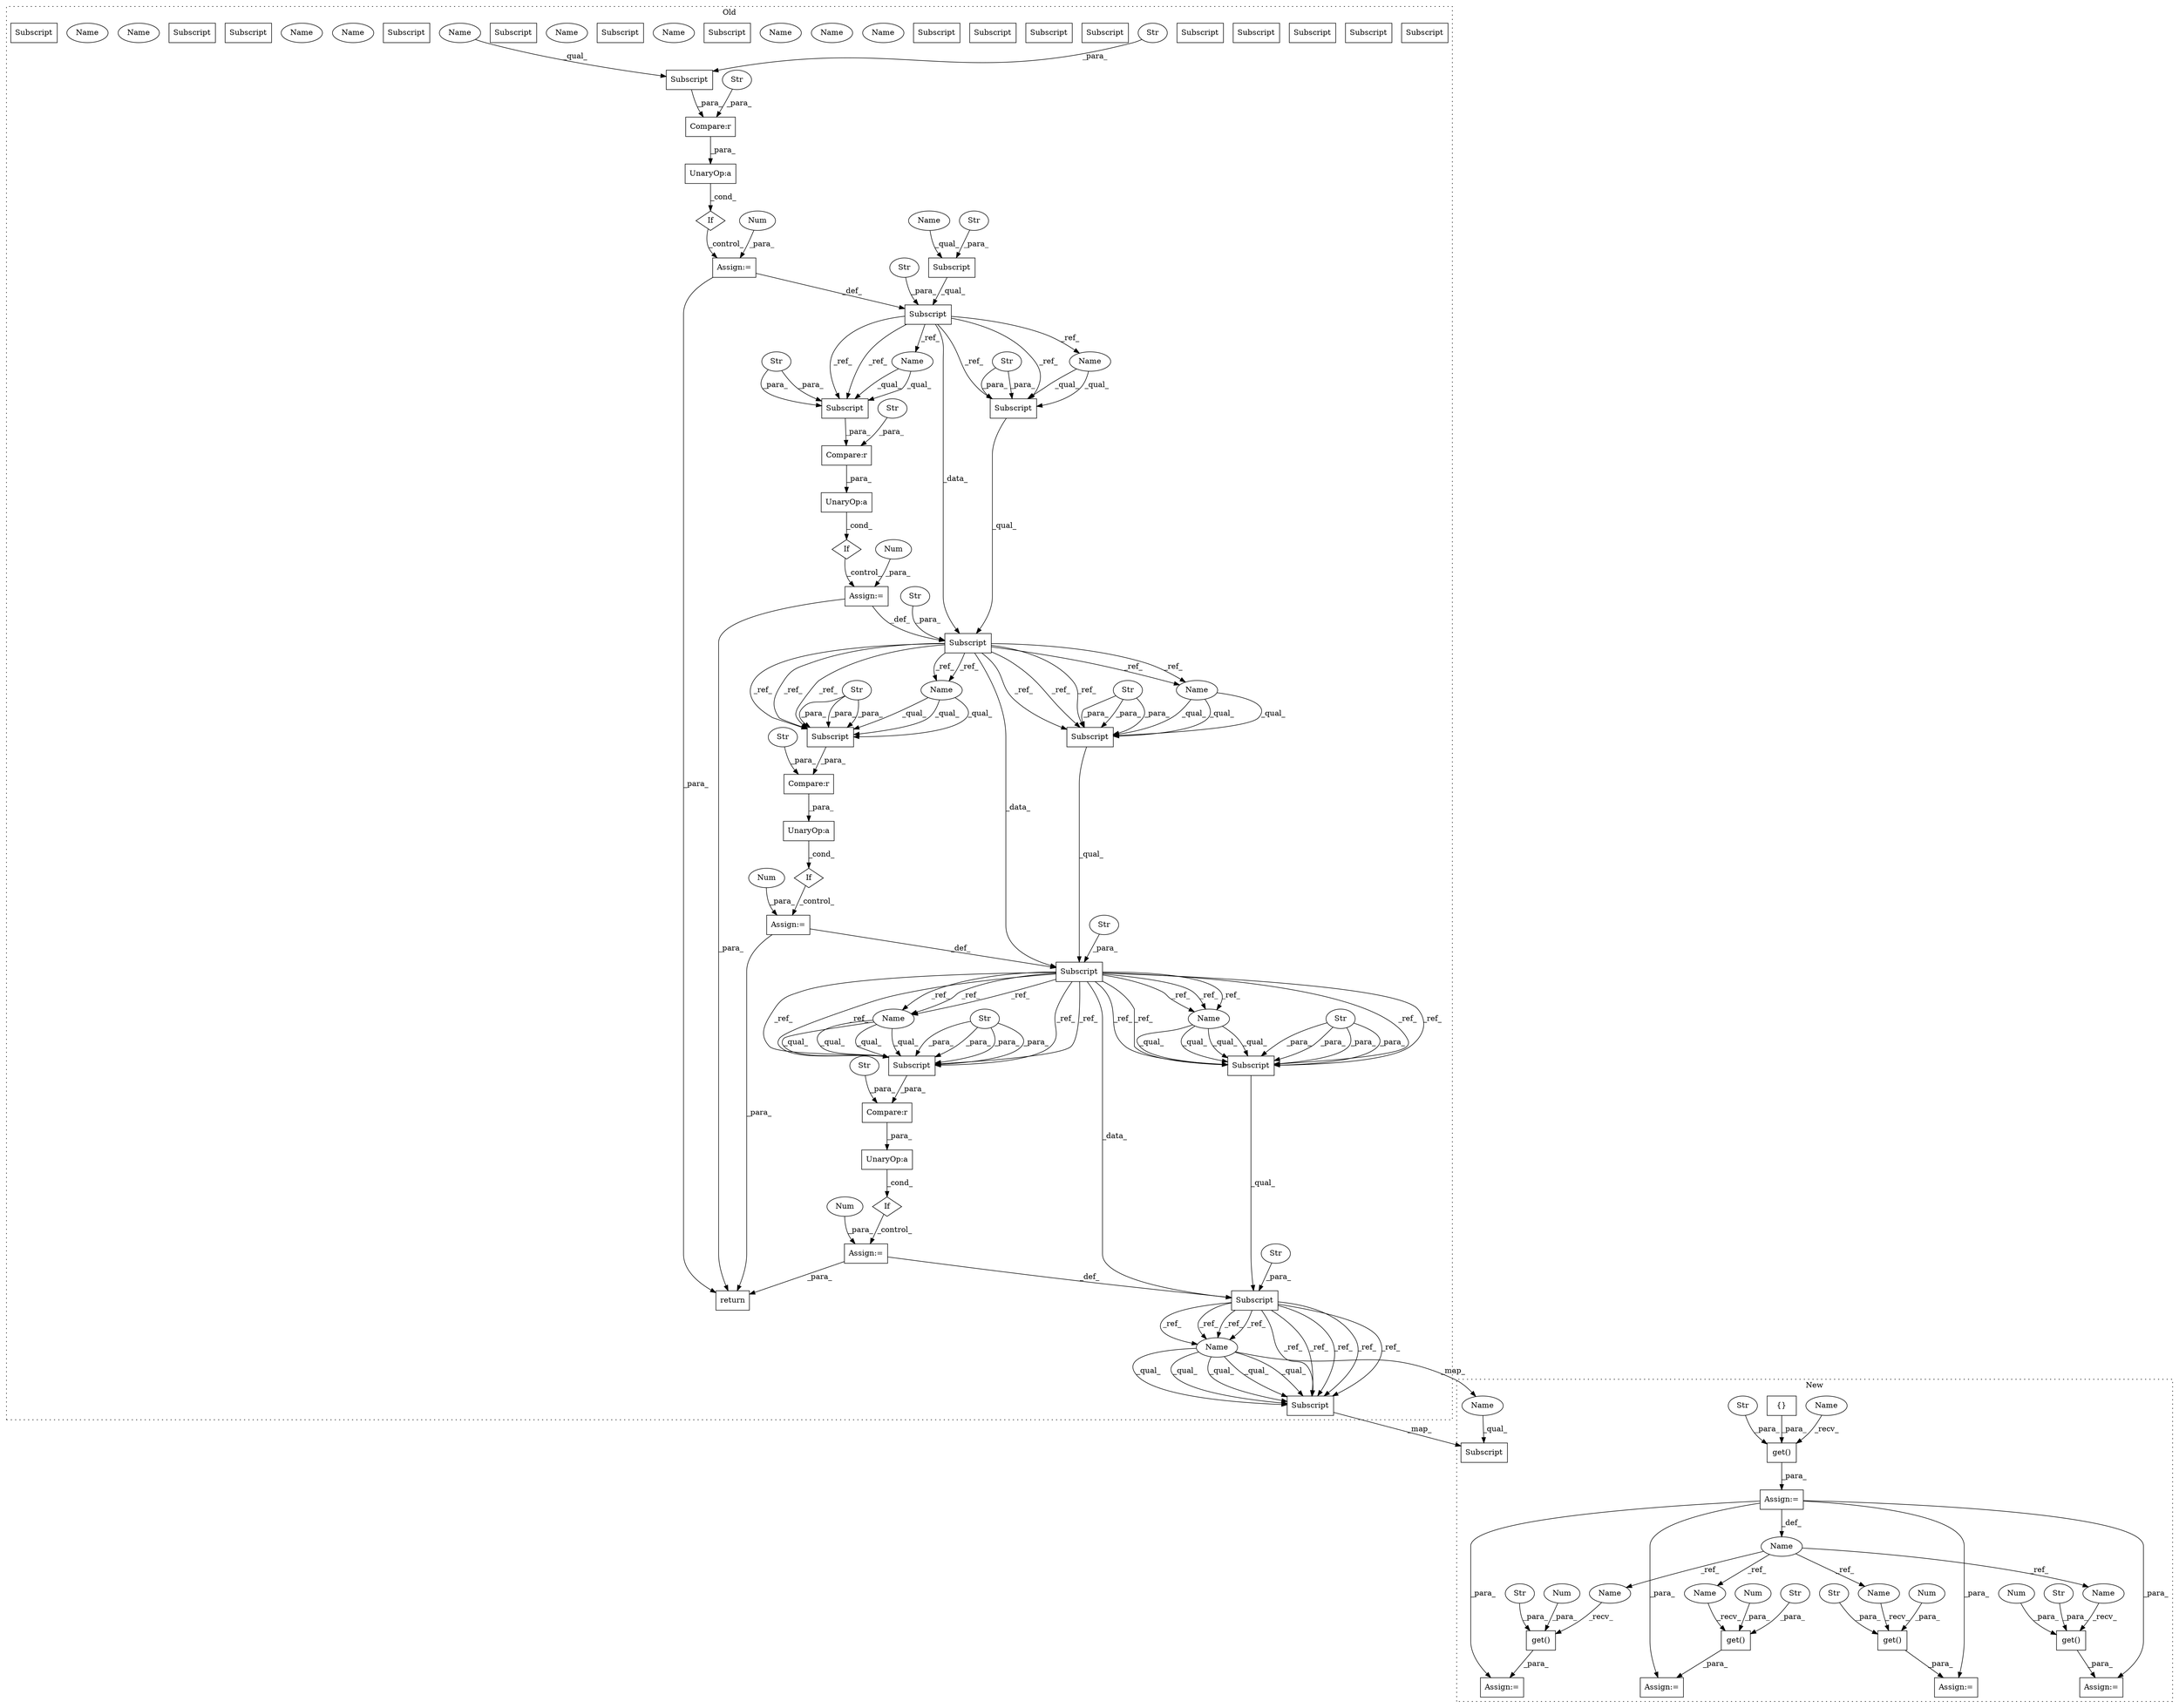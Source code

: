 digraph G {
subgraph cluster0 {
1 [label="return" a="93" s="5931" l="7" shape="box"];
17 [label="Assign:=" a="68" s="5721" l="3" shape="box"];
18 [label="If" a="96" s="5733" l="3" shape="diamond"];
19 [label="UnaryOp:a" a="61" s="5639" l="40" shape="box"];
20 [label="If" a="96" s="5636" l="3" shape="diamond"];
21 [label="UnaryOp:a" a="61" s="5736" l="38" shape="box"];
22 [label="Subscript" a="63" s="5784,0" l="30,0" shape="box"];
24 [label="Subscript" a="63" s="5955,0" l="30,0" shape="box"];
25 [label="Str" a="66" s="5808" l="5" shape="ellipse"];
26 [label="Subscript" a="63" s="5784,0" l="23,0" shape="box"];
27 [label="Str" a="66" s="5795" l="11" shape="ellipse"];
28 [label="Subscript" a="63" s="5484,0" l="35,0" shape="box"];
29 [label="Num" a="76" s="5724" l="4" shape="ellipse"];
30 [label="Subscript" a="63" s="5655,0" l="23,0" shape="box"];
31 [label="Str" a="66" s="5666" l="11" shape="ellipse"];
32 [label="Subscript" a="63" s="5689,0" l="32,0" shape="box"];
33 [label="Str" a="66" s="5713" l="7" shape="ellipse"];
34 [label="Subscript" a="63" s="5750,0" l="23,0" shape="box"];
35 [label="Str" a="66" s="5761" l="11" shape="ellipse"];
36 [label="Subscript" a="63" s="5689,0" l="23,0" shape="box"];
37 [label="Str" a="66" s="5700" l="11" shape="ellipse"];
38 [label="Compare:r" a="40" s="5740" l="34" shape="box"];
39 [label="Str" a="66" s="5741" l="5" shape="ellipse"];
40 [label="Compare:r" a="40" s="5643" l="36" shape="box"];
41 [label="Str" a="66" s="5644" l="7" shape="ellipse"];
43 [label="Assign:=" a="68" s="5814" l="3" shape="box"];
44 [label="Num" a="76" s="5817" l="4" shape="ellipse"];
45 [label="Subscript" a="63" s="5484,0" l="23,0" shape="box"];
46 [label="Str" a="66" s="5495" l="11" shape="ellipse"];
47 [label="Str" a="66" s="5508" l="10" shape="ellipse"];
48 [label="Subscript" a="63" s="5450,0" l="23,0" shape="box"];
49 [label="Str" a="66" s="5461" l="11" shape="ellipse"];
50 [label="Compare:r" a="40" s="5435" l="39" shape="box"];
51 [label="If" a="96" s="5428" l="3" shape="diamond"];
52 [label="UnaryOp:a" a="61" s="5431" l="43" shape="box"];
53 [label="Str" a="66" s="5436" l="10" shape="ellipse"];
54 [label="Assign:=" a="68" s="5519" l="3" shape="box"];
55 [label="Num" a="76" s="5522" l="1" shape="ellipse"];
57 [label="If" a="96" s="5528" l="3" shape="diamond"];
58 [label="UnaryOp:a" a="61" s="5531" l="47" shape="box"];
59 [label="Compare:r" a="40" s="5535" l="43" shape="box"];
60 [label="Subscript" a="63" s="5588,0" l="39,0" shape="box"];
61 [label="Str" a="66" s="5612" l="14" shape="ellipse"];
62 [label="Subscript" a="63" s="5588,0" l="23,0" shape="box"];
63 [label="Str" a="66" s="5536" l="14" shape="ellipse"];
64 [label="Str" a="66" s="5599" l="11" shape="ellipse"];
65 [label="Subscript" a="63" s="5554,0" l="23,0" shape="box"];
66 [label="Str" a="66" s="5565" l="11" shape="ellipse"];
70 [label="Assign:=" a="68" s="5627" l="3" shape="box"];
71 [label="Num" a="76" s="5630" l="1" shape="ellipse"];
75 [label="Subscript" a="63" s="5655,0" l="23,0" shape="box"];
76 [label="Subscript" a="63" s="5955,0" l="30,0" shape="box"];
77 [label="Name" a="87" s="5955" l="10" shape="ellipse"];
78 [label="Name" a="87" s="5689" l="10" shape="ellipse"];
79 [label="Name" a="87" s="5655" l="10" shape="ellipse"];
80 [label="Subscript" a="63" s="5750,0" l="23,0" shape="box"];
81 [label="Name" a="87" s="5784" l="10" shape="ellipse"];
82 [label="Subscript" a="63" s="5784,0" l="23,0" shape="box"];
83 [label="Name" a="87" s="5750" l="10" shape="ellipse"];
84 [label="Subscript" a="63" s="5689,0" l="23,0" shape="box"];
85 [label="Name" a="87" s="5484" l="10" shape="ellipse"];
86 [label="Name" a="87" s="5450" l="10" shape="ellipse"];
87 [label="Subscript" a="63" s="5784,0" l="23,0" shape="box"];
88 [label="Name" a="87" s="5750" l="10" shape="ellipse"];
89 [label="Name" a="87" s="5784" l="10" shape="ellipse"];
90 [label="Subscript" a="63" s="5750,0" l="23,0" shape="box"];
91 [label="Subscript" a="63" s="5955,0" l="30,0" shape="box"];
92 [label="Name" a="87" s="5955" l="10" shape="ellipse"];
93 [label="Name" a="87" s="5955" l="10" shape="ellipse"];
94 [label="Subscript" a="63" s="5955,0" l="30,0" shape="box"];
95 [label="Subscript" a="63" s="5784,0" l="23,0" shape="box"];
96 [label="Name" a="87" s="5955" l="10" shape="ellipse"];
97 [label="Subscript" a="63" s="5689,0" l="23,0" shape="box"];
98 [label="Subscript" a="63" s="5554,0" l="23,0" shape="box"];
99 [label="Name" a="87" s="5689" l="10" shape="ellipse"];
100 [label="Subscript" a="63" s="5588,0" l="23,0" shape="box"];
101 [label="Subscript" a="63" s="5955,0" l="30,0" shape="box"];
102 [label="Subscript" a="63" s="5750,0" l="23,0" shape="box"];
103 [label="Name" a="87" s="5554" l="10" shape="ellipse"];
104 [label="Name" a="87" s="5750" l="10" shape="ellipse"];
105 [label="Name" a="87" s="5655" l="10" shape="ellipse"];
106 [label="Name" a="87" s="5588" l="10" shape="ellipse"];
107 [label="Subscript" a="63" s="5655,0" l="23,0" shape="box"];
108 [label="Name" a="87" s="5784" l="10" shape="ellipse"];
label = "Old";
style="dotted";
}
subgraph cluster1 {
2 [label="get()" a="75" s="8010,8048" l="21,1" shape="box"];
3 [label="Assign:=" a="68" s="8007" l="3" shape="box"];
4 [label="Str" a="66" s="8031" l="14" shape="ellipse"];
5 [label="Name" a="87" s="7889" l="16" shape="ellipse"];
6 [label="get()" a="75" s="7955,7989" l="21,1" shape="box"];
7 [label="Str" a="66" s="7976" l="10" shape="ellipse"];
8 [label="Assign:=" a="68" s="7952" l="3" shape="box"];
9 [label="get()" a="75" s="8062,8096" l="21,1" shape="box"];
10 [label="Str" a="66" s="8083" l="7" shape="ellipse"];
11 [label="Assign:=" a="68" s="8059" l="3" shape="box"];
12 [label="Num" a="76" s="8092" l="4" shape="ellipse"];
13 [label="{}" a="95" s="7936,7937" l="2,1" shape="box"];
14 [label="Num" a="76" s="8047" l="1" shape="ellipse"];
15 [label="get()" a="75" s="7908,7938" l="15,1" shape="box"];
16 [label="Str" a="66" s="7923" l="11" shape="ellipse"];
23 [label="Subscript" a="63" s="8284,0" l="30,0" shape="box"];
42 [label="Assign:=" a="68" s="7905" l="3" shape="box"];
56 [label="Num" a="76" s="7988" l="1" shape="ellipse"];
67 [label="get()" a="75" s="8108,8140" l="21,1" shape="box"];
68 [label="Str" a="66" s="8129" l="5" shape="ellipse"];
69 [label="Num" a="76" s="8136" l="4" shape="ellipse"];
72 [label="Assign:=" a="68" s="8105" l="3" shape="box"];
73 [label="Name" a="87" s="8284" l="10" shape="ellipse"];
74 [label="Name" a="87" s="7908" l="10" shape="ellipse"];
109 [label="Name" a="87" s="8010" l="16" shape="ellipse"];
110 [label="Name" a="87" s="7955" l="16" shape="ellipse"];
111 [label="Name" a="87" s="8062" l="16" shape="ellipse"];
112 [label="Name" a="87" s="8108" l="16" shape="ellipse"];
label = "New";
style="dotted";
}
2 -> 3 [label="_para_"];
4 -> 2 [label="_para_"];
5 -> 111 [label="_ref_"];
5 -> 110 [label="_ref_"];
5 -> 112 [label="_ref_"];
5 -> 109 [label="_ref_"];
6 -> 8 [label="_para_"];
7 -> 6 [label="_para_"];
9 -> 11 [label="_para_"];
10 -> 9 [label="_para_"];
12 -> 9 [label="_para_"];
13 -> 15 [label="_para_"];
14 -> 2 [label="_para_"];
15 -> 42 [label="_para_"];
16 -> 15 [label="_para_"];
17 -> 32 [label="_def_"];
17 -> 1 [label="_para_"];
18 -> 43 [label="_control_"];
19 -> 20 [label="_cond_"];
20 -> 17 [label="_control_"];
21 -> 18 [label="_cond_"];
22 -> 101 [label="_ref_"];
22 -> 101 [label="_ref_"];
22 -> 96 [label="_ref_"];
22 -> 96 [label="_ref_"];
22 -> 96 [label="_ref_"];
22 -> 101 [label="_ref_"];
22 -> 96 [label="_ref_"];
22 -> 101 [label="_ref_"];
22 -> 101 [label="_ref_"];
25 -> 22 [label="_para_"];
27 -> 95 [label="_para_"];
27 -> 95 [label="_para_"];
27 -> 95 [label="_para_"];
27 -> 95 [label="_para_"];
28 -> 106 [label="_ref_"];
28 -> 98 [label="_ref_"];
28 -> 60 [label="_data_"];
28 -> 103 [label="_ref_"];
28 -> 100 [label="_ref_"];
28 -> 98 [label="_ref_"];
28 -> 100 [label="_ref_"];
29 -> 17 [label="_para_"];
31 -> 107 [label="_para_"];
31 -> 107 [label="_para_"];
31 -> 107 [label="_para_"];
32 -> 108 [label="_ref_"];
32 -> 104 [label="_ref_"];
32 -> 95 [label="_ref_"];
32 -> 104 [label="_ref_"];
32 -> 95 [label="_ref_"];
32 -> 95 [label="_ref_"];
32 -> 102 [label="_ref_"];
32 -> 108 [label="_ref_"];
32 -> 22 [label="_data_"];
32 -> 95 [label="_ref_"];
32 -> 102 [label="_ref_"];
32 -> 104 [label="_ref_"];
32 -> 102 [label="_ref_"];
32 -> 102 [label="_ref_"];
32 -> 108 [label="_ref_"];
33 -> 32 [label="_para_"];
35 -> 102 [label="_para_"];
35 -> 102 [label="_para_"];
35 -> 102 [label="_para_"];
35 -> 102 [label="_para_"];
37 -> 97 [label="_para_"];
37 -> 97 [label="_para_"];
37 -> 97 [label="_para_"];
38 -> 21 [label="_para_"];
39 -> 38 [label="_para_"];
40 -> 19 [label="_para_"];
41 -> 40 [label="_para_"];
42 -> 72 [label="_para_"];
42 -> 3 [label="_para_"];
42 -> 5 [label="_def_"];
42 -> 11 [label="_para_"];
42 -> 8 [label="_para_"];
43 -> 22 [label="_def_"];
43 -> 1 [label="_para_"];
44 -> 43 [label="_para_"];
45 -> 28 [label="_qual_"];
46 -> 45 [label="_para_"];
47 -> 28 [label="_para_"];
48 -> 50 [label="_para_"];
49 -> 48 [label="_para_"];
50 -> 52 [label="_para_"];
51 -> 54 [label="_control_"];
52 -> 51 [label="_cond_"];
53 -> 50 [label="_para_"];
54 -> 1 [label="_para_"];
54 -> 28 [label="_def_"];
55 -> 54 [label="_para_"];
56 -> 6 [label="_para_"];
57 -> 70 [label="_control_"];
58 -> 57 [label="_cond_"];
59 -> 58 [label="_para_"];
60 -> 97 [label="_ref_"];
60 -> 105 [label="_ref_"];
60 -> 97 [label="_ref_"];
60 -> 97 [label="_ref_"];
60 -> 99 [label="_ref_"];
60 -> 107 [label="_ref_"];
60 -> 107 [label="_ref_"];
60 -> 32 [label="_data_"];
60 -> 105 [label="_ref_"];
60 -> 99 [label="_ref_"];
60 -> 107 [label="_ref_"];
61 -> 60 [label="_para_"];
63 -> 59 [label="_para_"];
64 -> 100 [label="_para_"];
64 -> 100 [label="_para_"];
66 -> 98 [label="_para_"];
66 -> 98 [label="_para_"];
67 -> 72 [label="_para_"];
68 -> 67 [label="_para_"];
69 -> 67 [label="_para_"];
70 -> 1 [label="_para_"];
70 -> 60 [label="_def_"];
71 -> 70 [label="_para_"];
73 -> 23 [label="_qual_"];
74 -> 15 [label="_recv_"];
85 -> 45 [label="_qual_"];
86 -> 48 [label="_qual_"];
95 -> 22 [label="_qual_"];
96 -> 73 [label="_map_"];
96 -> 101 [label="_qual_"];
96 -> 101 [label="_qual_"];
96 -> 101 [label="_qual_"];
96 -> 101 [label="_qual_"];
96 -> 101 [label="_qual_"];
97 -> 32 [label="_qual_"];
98 -> 59 [label="_para_"];
99 -> 97 [label="_qual_"];
99 -> 97 [label="_qual_"];
99 -> 97 [label="_qual_"];
100 -> 60 [label="_qual_"];
101 -> 23 [label="_map_"];
102 -> 38 [label="_para_"];
103 -> 98 [label="_qual_"];
103 -> 98 [label="_qual_"];
104 -> 102 [label="_qual_"];
104 -> 102 [label="_qual_"];
104 -> 102 [label="_qual_"];
104 -> 102 [label="_qual_"];
105 -> 107 [label="_qual_"];
105 -> 107 [label="_qual_"];
105 -> 107 [label="_qual_"];
106 -> 100 [label="_qual_"];
106 -> 100 [label="_qual_"];
107 -> 40 [label="_para_"];
108 -> 95 [label="_qual_"];
108 -> 95 [label="_qual_"];
108 -> 95 [label="_qual_"];
108 -> 95 [label="_qual_"];
109 -> 2 [label="_recv_"];
110 -> 6 [label="_recv_"];
111 -> 9 [label="_recv_"];
112 -> 67 [label="_recv_"];
}